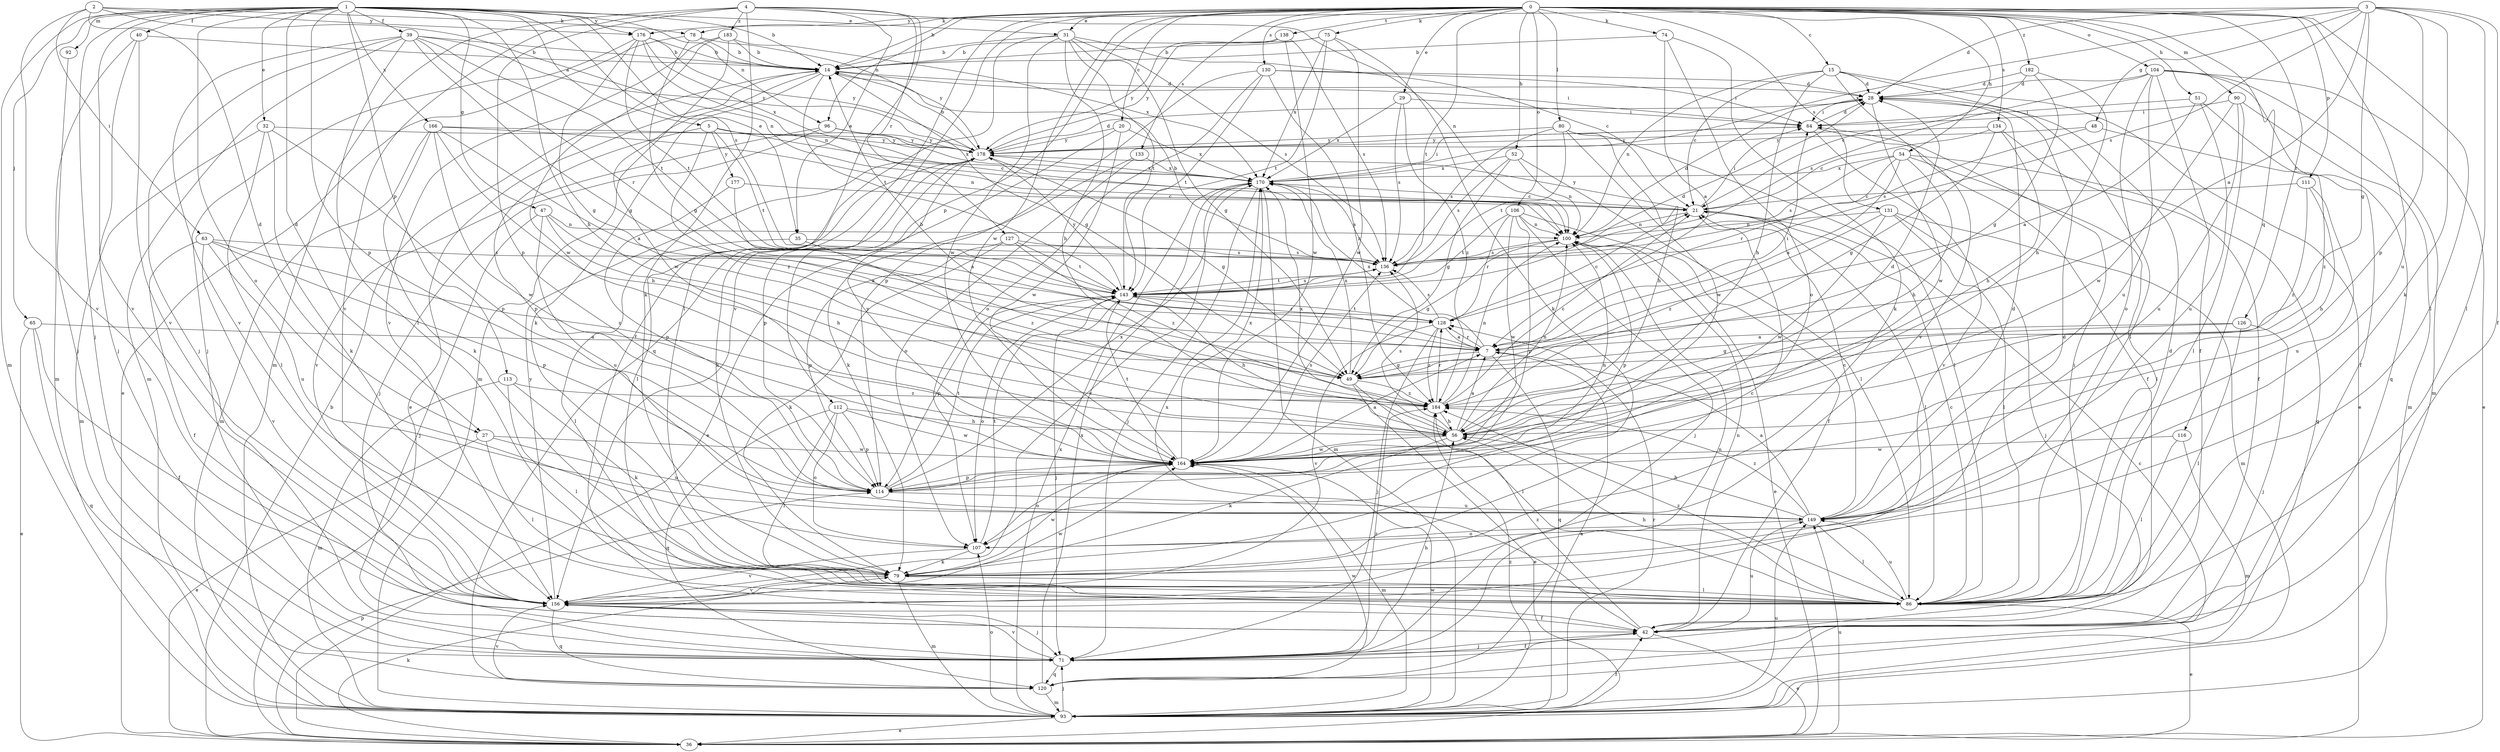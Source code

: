 digraph  {
0;
1;
2;
3;
4;
5;
7;
14;
15;
20;
21;
27;
28;
29;
31;
32;
35;
36;
39;
40;
42;
47;
48;
49;
51;
52;
54;
56;
63;
64;
65;
71;
74;
75;
78;
79;
80;
86;
90;
92;
93;
96;
100;
104;
106;
107;
111;
112;
113;
114;
116;
120;
126;
127;
128;
130;
131;
133;
134;
136;
138;
143;
149;
156;
164;
166;
170;
176;
177;
178;
182;
183;
184;
0 -> 14  [label=b];
0 -> 15  [label=c];
0 -> 20  [label=c];
0 -> 29  [label=e];
0 -> 31  [label=e];
0 -> 51  [label=h];
0 -> 52  [label=h];
0 -> 54  [label=h];
0 -> 74  [label=k];
0 -> 75  [label=k];
0 -> 78  [label=k];
0 -> 80  [label=l];
0 -> 86  [label=l];
0 -> 90  [label=m];
0 -> 96  [label=n];
0 -> 104  [label=o];
0 -> 106  [label=o];
0 -> 111  [label=p];
0 -> 112  [label=p];
0 -> 116  [label=q];
0 -> 120  [label=q];
0 -> 126  [label=r];
0 -> 130  [label=s];
0 -> 131  [label=s];
0 -> 133  [label=s];
0 -> 134  [label=s];
0 -> 138  [label=t];
0 -> 143  [label=t];
0 -> 149  [label=u];
0 -> 156  [label=v];
0 -> 164  [label=w];
0 -> 182  [label=z];
1 -> 5  [label=a];
1 -> 14  [label=b];
1 -> 27  [label=d];
1 -> 31  [label=e];
1 -> 32  [label=e];
1 -> 35  [label=e];
1 -> 39  [label=f];
1 -> 40  [label=f];
1 -> 47  [label=g];
1 -> 56  [label=h];
1 -> 65  [label=j];
1 -> 71  [label=j];
1 -> 92  [label=m];
1 -> 93  [label=m];
1 -> 96  [label=n];
1 -> 107  [label=o];
1 -> 113  [label=p];
1 -> 114  [label=p];
1 -> 136  [label=s];
1 -> 156  [label=v];
1 -> 166  [label=x];
1 -> 176  [label=y];
2 -> 27  [label=d];
2 -> 63  [label=i];
2 -> 78  [label=k];
2 -> 100  [label=n];
2 -> 156  [label=v];
2 -> 176  [label=y];
3 -> 7  [label=a];
3 -> 28  [label=d];
3 -> 42  [label=f];
3 -> 48  [label=g];
3 -> 49  [label=g];
3 -> 79  [label=k];
3 -> 86  [label=l];
3 -> 114  [label=p];
3 -> 136  [label=s];
3 -> 170  [label=x];
3 -> 176  [label=y];
4 -> 35  [label=e];
4 -> 79  [label=k];
4 -> 86  [label=l];
4 -> 93  [label=m];
4 -> 100  [label=n];
4 -> 114  [label=p];
4 -> 127  [label=r];
4 -> 156  [label=v];
4 -> 183  [label=z];
5 -> 21  [label=c];
5 -> 114  [label=p];
5 -> 143  [label=t];
5 -> 177  [label=y];
5 -> 178  [label=y];
5 -> 184  [label=z];
7 -> 49  [label=g];
7 -> 64  [label=i];
7 -> 120  [label=q];
7 -> 128  [label=r];
7 -> 170  [label=x];
14 -> 28  [label=d];
14 -> 36  [label=e];
14 -> 49  [label=g];
14 -> 64  [label=i];
14 -> 79  [label=k];
14 -> 143  [label=t];
14 -> 164  [label=w];
15 -> 21  [label=c];
15 -> 28  [label=d];
15 -> 36  [label=e];
15 -> 56  [label=h];
15 -> 86  [label=l];
15 -> 100  [label=n];
15 -> 156  [label=v];
20 -> 36  [label=e];
20 -> 164  [label=w];
20 -> 170  [label=x];
20 -> 178  [label=y];
21 -> 64  [label=i];
21 -> 86  [label=l];
21 -> 100  [label=n];
21 -> 178  [label=y];
27 -> 36  [label=e];
27 -> 86  [label=l];
27 -> 149  [label=u];
27 -> 164  [label=w];
28 -> 64  [label=i];
28 -> 164  [label=w];
29 -> 64  [label=i];
29 -> 136  [label=s];
29 -> 170  [label=x];
29 -> 184  [label=z];
31 -> 14  [label=b];
31 -> 21  [label=c];
31 -> 42  [label=f];
31 -> 49  [label=g];
31 -> 56  [label=h];
31 -> 136  [label=s];
31 -> 143  [label=t];
31 -> 164  [label=w];
32 -> 79  [label=k];
32 -> 86  [label=l];
32 -> 93  [label=m];
32 -> 114  [label=p];
32 -> 178  [label=y];
35 -> 86  [label=l];
35 -> 136  [label=s];
35 -> 184  [label=z];
36 -> 14  [label=b];
36 -> 79  [label=k];
36 -> 114  [label=p];
36 -> 149  [label=u];
39 -> 14  [label=b];
39 -> 49  [label=g];
39 -> 71  [label=j];
39 -> 86  [label=l];
39 -> 93  [label=m];
39 -> 128  [label=r];
39 -> 143  [label=t];
39 -> 156  [label=v];
39 -> 178  [label=y];
40 -> 14  [label=b];
40 -> 71  [label=j];
40 -> 93  [label=m];
40 -> 156  [label=v];
42 -> 36  [label=e];
42 -> 71  [label=j];
42 -> 100  [label=n];
42 -> 149  [label=u];
42 -> 170  [label=x];
42 -> 184  [label=z];
47 -> 7  [label=a];
47 -> 56  [label=h];
47 -> 71  [label=j];
47 -> 100  [label=n];
47 -> 149  [label=u];
48 -> 136  [label=s];
48 -> 178  [label=y];
48 -> 184  [label=z];
49 -> 14  [label=b];
49 -> 36  [label=e];
49 -> 86  [label=l];
49 -> 170  [label=x];
49 -> 184  [label=z];
51 -> 7  [label=a];
51 -> 42  [label=f];
51 -> 64  [label=i];
51 -> 149  [label=u];
52 -> 49  [label=g];
52 -> 86  [label=l];
52 -> 100  [label=n];
52 -> 136  [label=s];
52 -> 170  [label=x];
54 -> 7  [label=a];
54 -> 56  [label=h];
54 -> 86  [label=l];
54 -> 120  [label=q];
54 -> 128  [label=r];
54 -> 136  [label=s];
54 -> 170  [label=x];
56 -> 7  [label=a];
56 -> 28  [label=d];
56 -> 79  [label=k];
56 -> 100  [label=n];
56 -> 136  [label=s];
56 -> 164  [label=w];
56 -> 170  [label=x];
63 -> 42  [label=f];
63 -> 114  [label=p];
63 -> 136  [label=s];
63 -> 149  [label=u];
63 -> 156  [label=v];
63 -> 184  [label=z];
64 -> 28  [label=d];
64 -> 42  [label=f];
64 -> 156  [label=v];
64 -> 178  [label=y];
65 -> 7  [label=a];
65 -> 36  [label=e];
65 -> 42  [label=f];
65 -> 120  [label=q];
71 -> 42  [label=f];
71 -> 56  [label=h];
71 -> 100  [label=n];
71 -> 120  [label=q];
71 -> 156  [label=v];
71 -> 184  [label=z];
74 -> 7  [label=a];
74 -> 14  [label=b];
74 -> 79  [label=k];
74 -> 107  [label=o];
75 -> 14  [label=b];
75 -> 79  [label=k];
75 -> 143  [label=t];
75 -> 164  [label=w];
75 -> 170  [label=x];
75 -> 178  [label=y];
78 -> 14  [label=b];
78 -> 36  [label=e];
78 -> 49  [label=g];
78 -> 178  [label=y];
79 -> 21  [label=c];
79 -> 28  [label=d];
79 -> 86  [label=l];
79 -> 93  [label=m];
79 -> 156  [label=v];
79 -> 164  [label=w];
80 -> 56  [label=h];
80 -> 86  [label=l];
80 -> 136  [label=s];
80 -> 143  [label=t];
80 -> 164  [label=w];
80 -> 178  [label=y];
86 -> 21  [label=c];
86 -> 28  [label=d];
86 -> 36  [label=e];
86 -> 56  [label=h];
86 -> 64  [label=i];
86 -> 149  [label=u];
86 -> 184  [label=z];
90 -> 64  [label=i];
90 -> 86  [label=l];
90 -> 93  [label=m];
90 -> 149  [label=u];
90 -> 164  [label=w];
92 -> 71  [label=j];
93 -> 7  [label=a];
93 -> 21  [label=c];
93 -> 36  [label=e];
93 -> 42  [label=f];
93 -> 71  [label=j];
93 -> 107  [label=o];
93 -> 128  [label=r];
93 -> 149  [label=u];
93 -> 164  [label=w];
93 -> 170  [label=x];
93 -> 184  [label=z];
96 -> 71  [label=j];
96 -> 156  [label=v];
96 -> 170  [label=x];
96 -> 178  [label=y];
100 -> 28  [label=d];
100 -> 36  [label=e];
100 -> 49  [label=g];
100 -> 114  [label=p];
100 -> 136  [label=s];
104 -> 28  [label=d];
104 -> 36  [label=e];
104 -> 42  [label=f];
104 -> 93  [label=m];
104 -> 107  [label=o];
104 -> 120  [label=q];
104 -> 136  [label=s];
104 -> 149  [label=u];
106 -> 42  [label=f];
106 -> 71  [label=j];
106 -> 100  [label=n];
106 -> 114  [label=p];
106 -> 128  [label=r];
106 -> 143  [label=t];
106 -> 164  [label=w];
107 -> 79  [label=k];
107 -> 143  [label=t];
107 -> 156  [label=v];
111 -> 21  [label=c];
111 -> 56  [label=h];
111 -> 149  [label=u];
111 -> 184  [label=z];
112 -> 56  [label=h];
112 -> 86  [label=l];
112 -> 107  [label=o];
112 -> 114  [label=p];
112 -> 120  [label=q];
112 -> 164  [label=w];
113 -> 79  [label=k];
113 -> 86  [label=l];
113 -> 93  [label=m];
113 -> 184  [label=z];
114 -> 100  [label=n];
114 -> 143  [label=t];
114 -> 149  [label=u];
114 -> 170  [label=x];
116 -> 86  [label=l];
116 -> 93  [label=m];
116 -> 164  [label=w];
120 -> 93  [label=m];
120 -> 156  [label=v];
120 -> 164  [label=w];
120 -> 170  [label=x];
126 -> 7  [label=a];
126 -> 49  [label=g];
126 -> 71  [label=j];
126 -> 86  [label=l];
127 -> 79  [label=k];
127 -> 114  [label=p];
127 -> 136  [label=s];
127 -> 143  [label=t];
127 -> 184  [label=z];
128 -> 7  [label=a];
128 -> 21  [label=c];
128 -> 71  [label=j];
128 -> 136  [label=s];
128 -> 143  [label=t];
128 -> 156  [label=v];
128 -> 184  [label=z];
130 -> 28  [label=d];
130 -> 64  [label=i];
130 -> 107  [label=o];
130 -> 114  [label=p];
130 -> 143  [label=t];
130 -> 184  [label=z];
131 -> 71  [label=j];
131 -> 86  [label=l];
131 -> 93  [label=m];
131 -> 100  [label=n];
131 -> 164  [label=w];
131 -> 184  [label=z];
133 -> 79  [label=k];
133 -> 107  [label=o];
133 -> 170  [label=x];
134 -> 21  [label=c];
134 -> 42  [label=f];
134 -> 49  [label=g];
134 -> 56  [label=h];
134 -> 178  [label=y];
136 -> 14  [label=b];
136 -> 143  [label=t];
138 -> 14  [label=b];
138 -> 136  [label=s];
138 -> 164  [label=w];
138 -> 178  [label=y];
143 -> 28  [label=d];
143 -> 56  [label=h];
143 -> 71  [label=j];
143 -> 107  [label=o];
143 -> 114  [label=p];
143 -> 128  [label=r];
143 -> 136  [label=s];
143 -> 178  [label=y];
149 -> 7  [label=a];
149 -> 21  [label=c];
149 -> 28  [label=d];
149 -> 56  [label=h];
149 -> 86  [label=l];
149 -> 107  [label=o];
149 -> 184  [label=z];
156 -> 42  [label=f];
156 -> 71  [label=j];
156 -> 120  [label=q];
156 -> 164  [label=w];
156 -> 178  [label=y];
164 -> 7  [label=a];
164 -> 93  [label=m];
164 -> 107  [label=o];
164 -> 114  [label=p];
164 -> 136  [label=s];
164 -> 143  [label=t];
164 -> 170  [label=x];
164 -> 178  [label=y];
164 -> 164  [label=k];
166 -> 7  [label=a];
166 -> 56  [label=h];
166 -> 79  [label=k];
166 -> 93  [label=m];
166 -> 100  [label=n];
166 -> 164  [label=w];
166 -> 178  [label=y];
170 -> 21  [label=c];
170 -> 64  [label=i];
170 -> 71  [label=j];
170 -> 93  [label=m];
170 -> 136  [label=s];
170 -> 156  [label=v];
176 -> 14  [label=b];
176 -> 49  [label=g];
176 -> 71  [label=j];
176 -> 100  [label=n];
176 -> 143  [label=t];
176 -> 170  [label=x];
176 -> 178  [label=y];
177 -> 7  [label=a];
177 -> 21  [label=c];
177 -> 114  [label=p];
178 -> 14  [label=b];
178 -> 28  [label=d];
178 -> 49  [label=g];
178 -> 79  [label=k];
178 -> 86  [label=l];
178 -> 114  [label=p];
178 -> 170  [label=x];
182 -> 21  [label=c];
182 -> 28  [label=d];
182 -> 49  [label=g];
182 -> 56  [label=h];
183 -> 14  [label=b];
183 -> 93  [label=m];
183 -> 156  [label=v];
183 -> 164  [label=w];
183 -> 170  [label=x];
184 -> 21  [label=c];
184 -> 56  [label=h];
184 -> 100  [label=n];
184 -> 128  [label=r];
}

